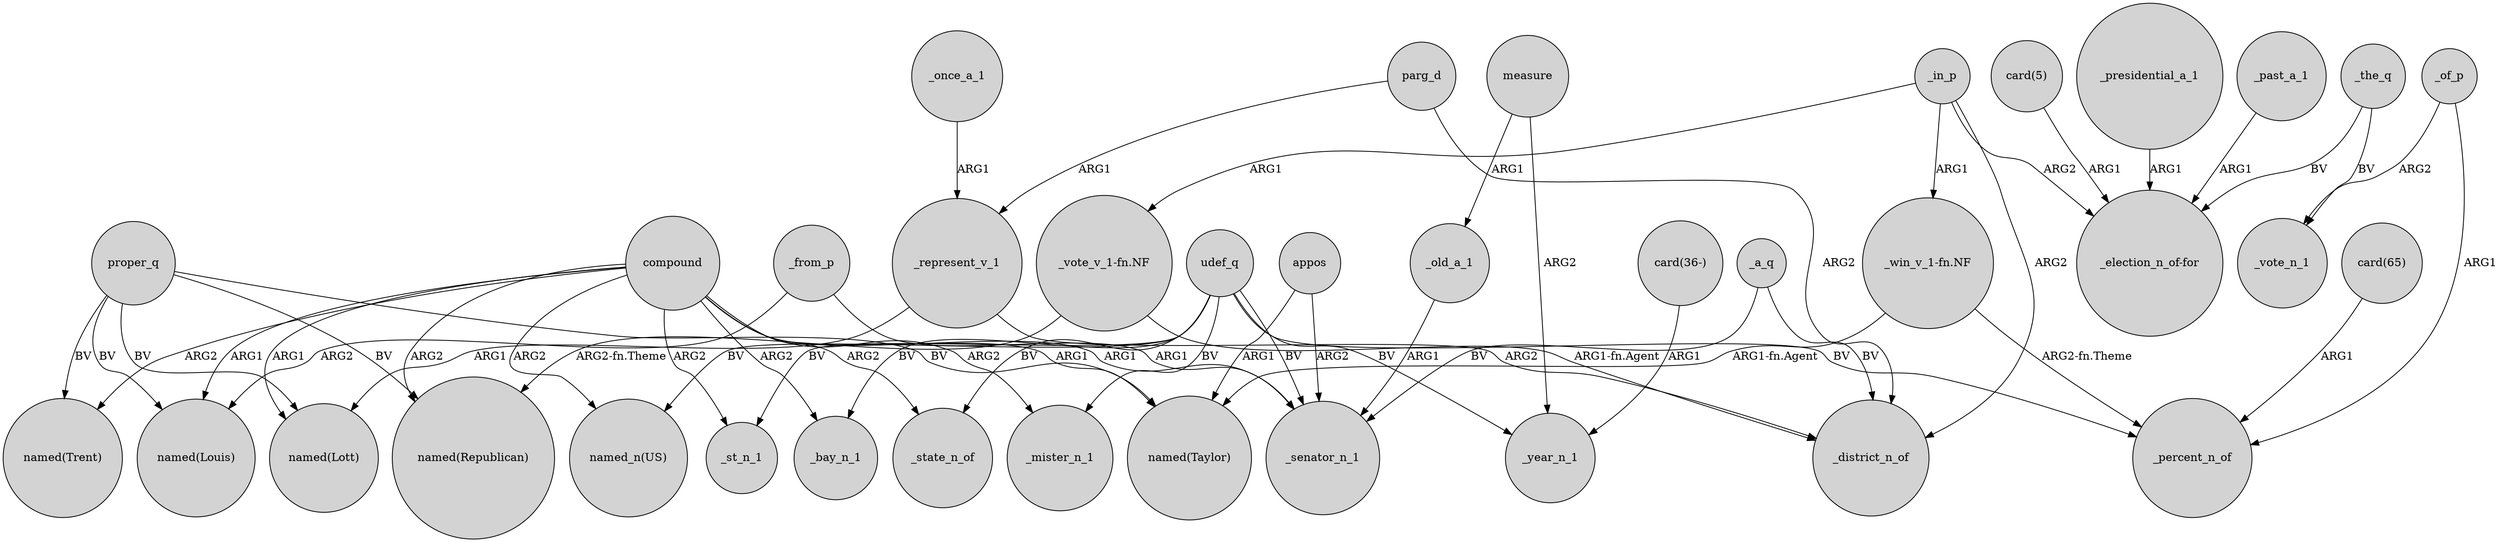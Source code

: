 digraph {
	node [shape=circle style=filled]
	compound -> "named(Republican)" [label=ARG2]
	_in_p -> "_win_v_1-fn.NF" [label=ARG1]
	udef_q -> _senator_n_1 [label=BV]
	udef_q -> "named_n(US)" [label=BV]
	proper_q -> "named(Trent)" [label=BV]
	proper_q -> "named(Louis)" [label=BV]
	measure -> _year_n_1 [label=ARG2]
	appos -> _senator_n_1 [label=ARG2]
	compound -> _mister_n_1 [label=ARG2]
	udef_q -> _state_n_of [label=BV]
	_a_q -> _senator_n_1 [label=BV]
	udef_q -> _st_n_1 [label=BV]
	_in_p -> "_election_n_of-for" [label=ARG2]
	"_vote_v_1-fn.NF" -> "named(Republican)" [label="ARG2-fn.Theme"]
	_the_q -> _vote_n_1 [label=BV]
	udef_q -> _mister_n_1 [label=BV]
	compound -> _state_n_of [label=ARG2]
	_represent_v_1 -> "named(Lott)" [label=ARG1]
	compound -> "named(Taylor)" [label=ARG1]
	compound -> _bay_n_1 [label=ARG2]
	_the_q -> "_election_n_of-for" [label=BV]
	_from_p -> _senator_n_1 [label=ARG1]
	compound -> "named_n(US)" [label=ARG2]
	compound -> "named(Louis)" [label=ARG1]
	measure -> _old_a_1 [label=ARG1]
	compound -> _st_n_1 [label=ARG2]
	_of_p -> _percent_n_of [label=ARG1]
	proper_q -> "named(Republican)" [label=BV]
	_in_p -> "_vote_v_1-fn.NF" [label=ARG1]
	_presidential_a_1 -> "_election_n_of-for" [label=ARG1]
	_represent_v_1 -> _district_n_of [label=ARG2]
	compound -> "named(Trent)" [label=ARG2]
	_in_p -> _district_n_of [label=ARG2]
	_of_p -> _vote_n_1 [label=ARG2]
	"_win_v_1-fn.NF" -> "named(Taylor)" [label="ARG1-fn.Agent"]
	"card(65)" -> _percent_n_of [label=ARG1]
	"_vote_v_1-fn.NF" -> _district_n_of [label="ARG1-fn.Agent"]
	_old_a_1 -> _senator_n_1 [label=ARG1]
	_past_a_1 -> "_election_n_of-for" [label=ARG1]
	"_win_v_1-fn.NF" -> _percent_n_of [label="ARG2-fn.Theme"]
	_a_q -> _district_n_of [label=BV]
	parg_d -> _district_n_of [label=ARG2]
	proper_q -> "named(Taylor)" [label=BV]
	_once_a_1 -> _represent_v_1 [label=ARG1]
	appos -> "named(Taylor)" [label=ARG1]
	"card(36-)" -> _year_n_1 [label=ARG1]
	udef_q -> _year_n_1 [label=BV]
	parg_d -> _represent_v_1 [label=ARG1]
	compound -> "named(Lott)" [label=ARG1]
	udef_q -> _percent_n_of [label=BV]
	compound -> _senator_n_1 [label=ARG1]
	"card(5)" -> "_election_n_of-for" [label=ARG1]
	udef_q -> _bay_n_1 [label=BV]
	proper_q -> "named(Lott)" [label=BV]
	_from_p -> "named(Louis)" [label=ARG2]
}
